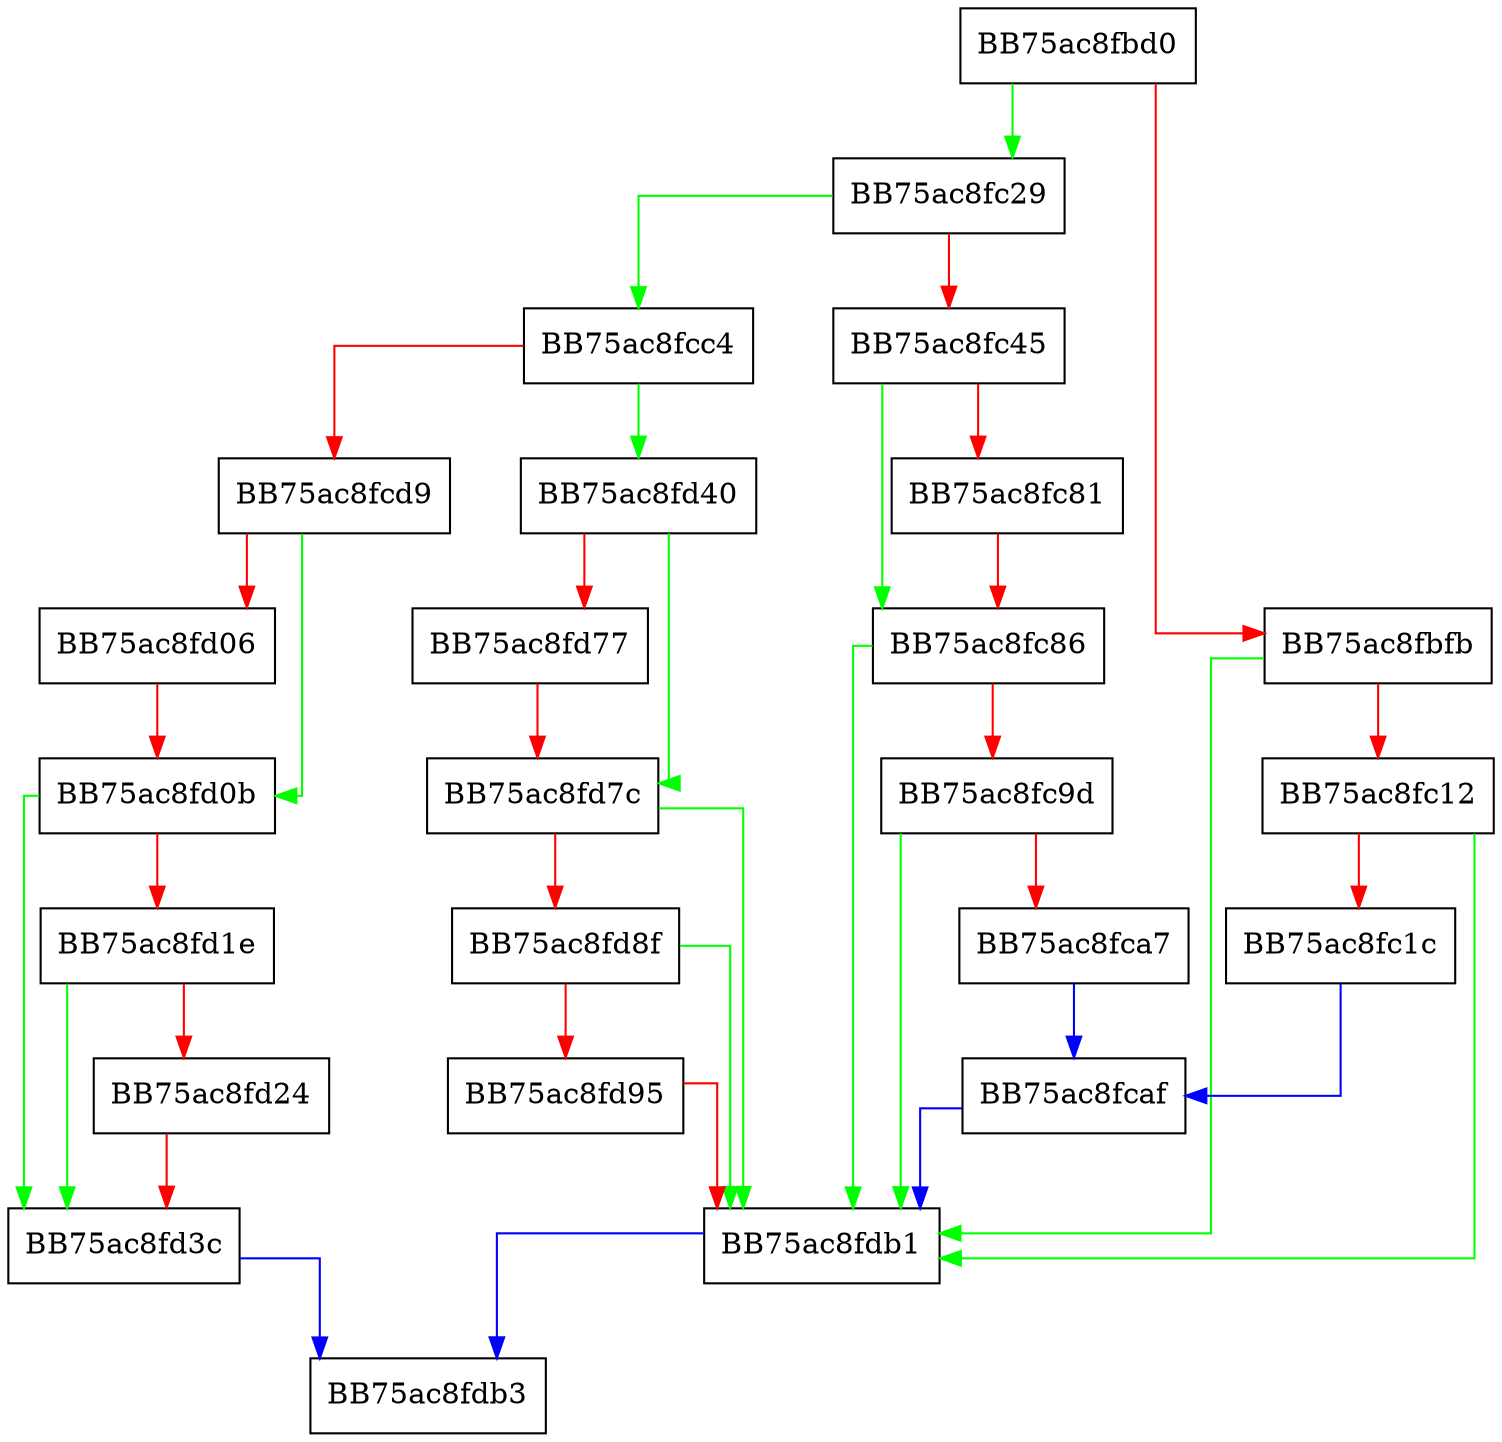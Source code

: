 digraph RestoreServiceRegistryDefaults {
  node [shape="box"];
  graph [splines=ortho];
  BB75ac8fbd0 -> BB75ac8fc29 [color="green"];
  BB75ac8fbd0 -> BB75ac8fbfb [color="red"];
  BB75ac8fbfb -> BB75ac8fdb1 [color="green"];
  BB75ac8fbfb -> BB75ac8fc12 [color="red"];
  BB75ac8fc12 -> BB75ac8fdb1 [color="green"];
  BB75ac8fc12 -> BB75ac8fc1c [color="red"];
  BB75ac8fc1c -> BB75ac8fcaf [color="blue"];
  BB75ac8fc29 -> BB75ac8fcc4 [color="green"];
  BB75ac8fc29 -> BB75ac8fc45 [color="red"];
  BB75ac8fc45 -> BB75ac8fc86 [color="green"];
  BB75ac8fc45 -> BB75ac8fc81 [color="red"];
  BB75ac8fc81 -> BB75ac8fc86 [color="red"];
  BB75ac8fc86 -> BB75ac8fdb1 [color="green"];
  BB75ac8fc86 -> BB75ac8fc9d [color="red"];
  BB75ac8fc9d -> BB75ac8fdb1 [color="green"];
  BB75ac8fc9d -> BB75ac8fca7 [color="red"];
  BB75ac8fca7 -> BB75ac8fcaf [color="blue"];
  BB75ac8fcaf -> BB75ac8fdb1 [color="blue"];
  BB75ac8fcc4 -> BB75ac8fd40 [color="green"];
  BB75ac8fcc4 -> BB75ac8fcd9 [color="red"];
  BB75ac8fcd9 -> BB75ac8fd0b [color="green"];
  BB75ac8fcd9 -> BB75ac8fd06 [color="red"];
  BB75ac8fd06 -> BB75ac8fd0b [color="red"];
  BB75ac8fd0b -> BB75ac8fd3c [color="green"];
  BB75ac8fd0b -> BB75ac8fd1e [color="red"];
  BB75ac8fd1e -> BB75ac8fd3c [color="green"];
  BB75ac8fd1e -> BB75ac8fd24 [color="red"];
  BB75ac8fd24 -> BB75ac8fd3c [color="red"];
  BB75ac8fd3c -> BB75ac8fdb3 [color="blue"];
  BB75ac8fd40 -> BB75ac8fd7c [color="green"];
  BB75ac8fd40 -> BB75ac8fd77 [color="red"];
  BB75ac8fd77 -> BB75ac8fd7c [color="red"];
  BB75ac8fd7c -> BB75ac8fdb1 [color="green"];
  BB75ac8fd7c -> BB75ac8fd8f [color="red"];
  BB75ac8fd8f -> BB75ac8fdb1 [color="green"];
  BB75ac8fd8f -> BB75ac8fd95 [color="red"];
  BB75ac8fd95 -> BB75ac8fdb1 [color="red"];
  BB75ac8fdb1 -> BB75ac8fdb3 [color="blue"];
}